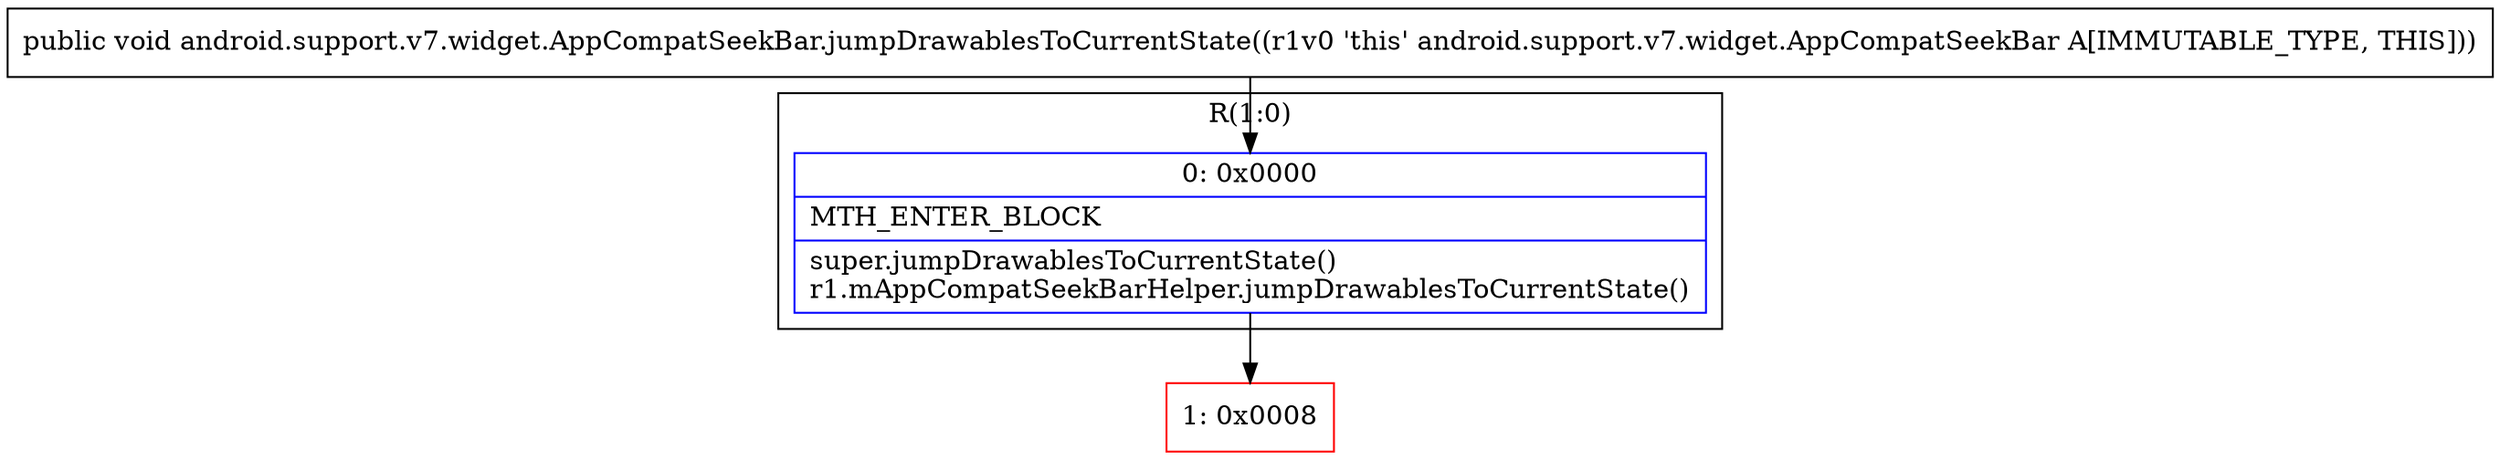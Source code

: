 digraph "CFG forandroid.support.v7.widget.AppCompatSeekBar.jumpDrawablesToCurrentState()V" {
subgraph cluster_Region_142429405 {
label = "R(1:0)";
node [shape=record,color=blue];
Node_0 [shape=record,label="{0\:\ 0x0000|MTH_ENTER_BLOCK\l|super.jumpDrawablesToCurrentState()\lr1.mAppCompatSeekBarHelper.jumpDrawablesToCurrentState()\l}"];
}
Node_1 [shape=record,color=red,label="{1\:\ 0x0008}"];
MethodNode[shape=record,label="{public void android.support.v7.widget.AppCompatSeekBar.jumpDrawablesToCurrentState((r1v0 'this' android.support.v7.widget.AppCompatSeekBar A[IMMUTABLE_TYPE, THIS])) }"];
MethodNode -> Node_0;
Node_0 -> Node_1;
}

